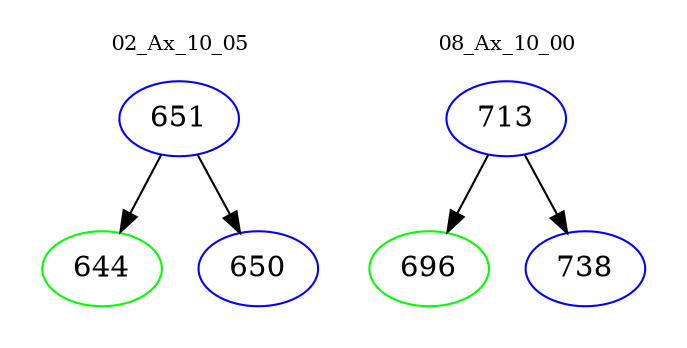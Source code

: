 digraph{
subgraph cluster_0 {
color = white
label = "02_Ax_10_05";
fontsize=10;
T0_651 [label="651", color="blue"]
T0_651 -> T0_644 [color="black"]
T0_644 [label="644", color="green"]
T0_651 -> T0_650 [color="black"]
T0_650 [label="650", color="blue"]
}
subgraph cluster_1 {
color = white
label = "08_Ax_10_00";
fontsize=10;
T1_713 [label="713", color="blue"]
T1_713 -> T1_696 [color="black"]
T1_696 [label="696", color="green"]
T1_713 -> T1_738 [color="black"]
T1_738 [label="738", color="blue"]
}
}
